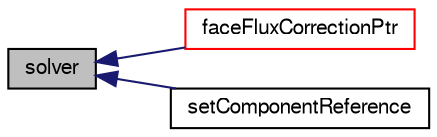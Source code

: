 digraph "solver"
{
  bgcolor="transparent";
  edge [fontname="FreeSans",fontsize="10",labelfontname="FreeSans",labelfontsize="10"];
  node [fontname="FreeSans",fontsize="10",shape=record];
  rankdir="LR";
  Node3531 [label="solver",height=0.2,width=0.4,color="black", fillcolor="grey75", style="filled", fontcolor="black"];
  Node3531 -> Node3532 [dir="back",color="midnightblue",fontsize="10",style="solid",fontname="FreeSans"];
  Node3532 [label="faceFluxCorrectionPtr",height=0.2,width=0.4,color="red",URL="$a22358.html#abca4d525cb7a95854e0bbc373847fef2",tooltip="Return pointer to face-flux non-orthogonal correction field. "];
  Node3531 -> Node3537 [dir="back",color="midnightblue",fontsize="10",style="solid",fontname="FreeSans"];
  Node3537 [label="setComponentReference",height=0.2,width=0.4,color="black",URL="$a22358.html#aa8fe429d8cc9f633c55d875b969f74f5"];
}
